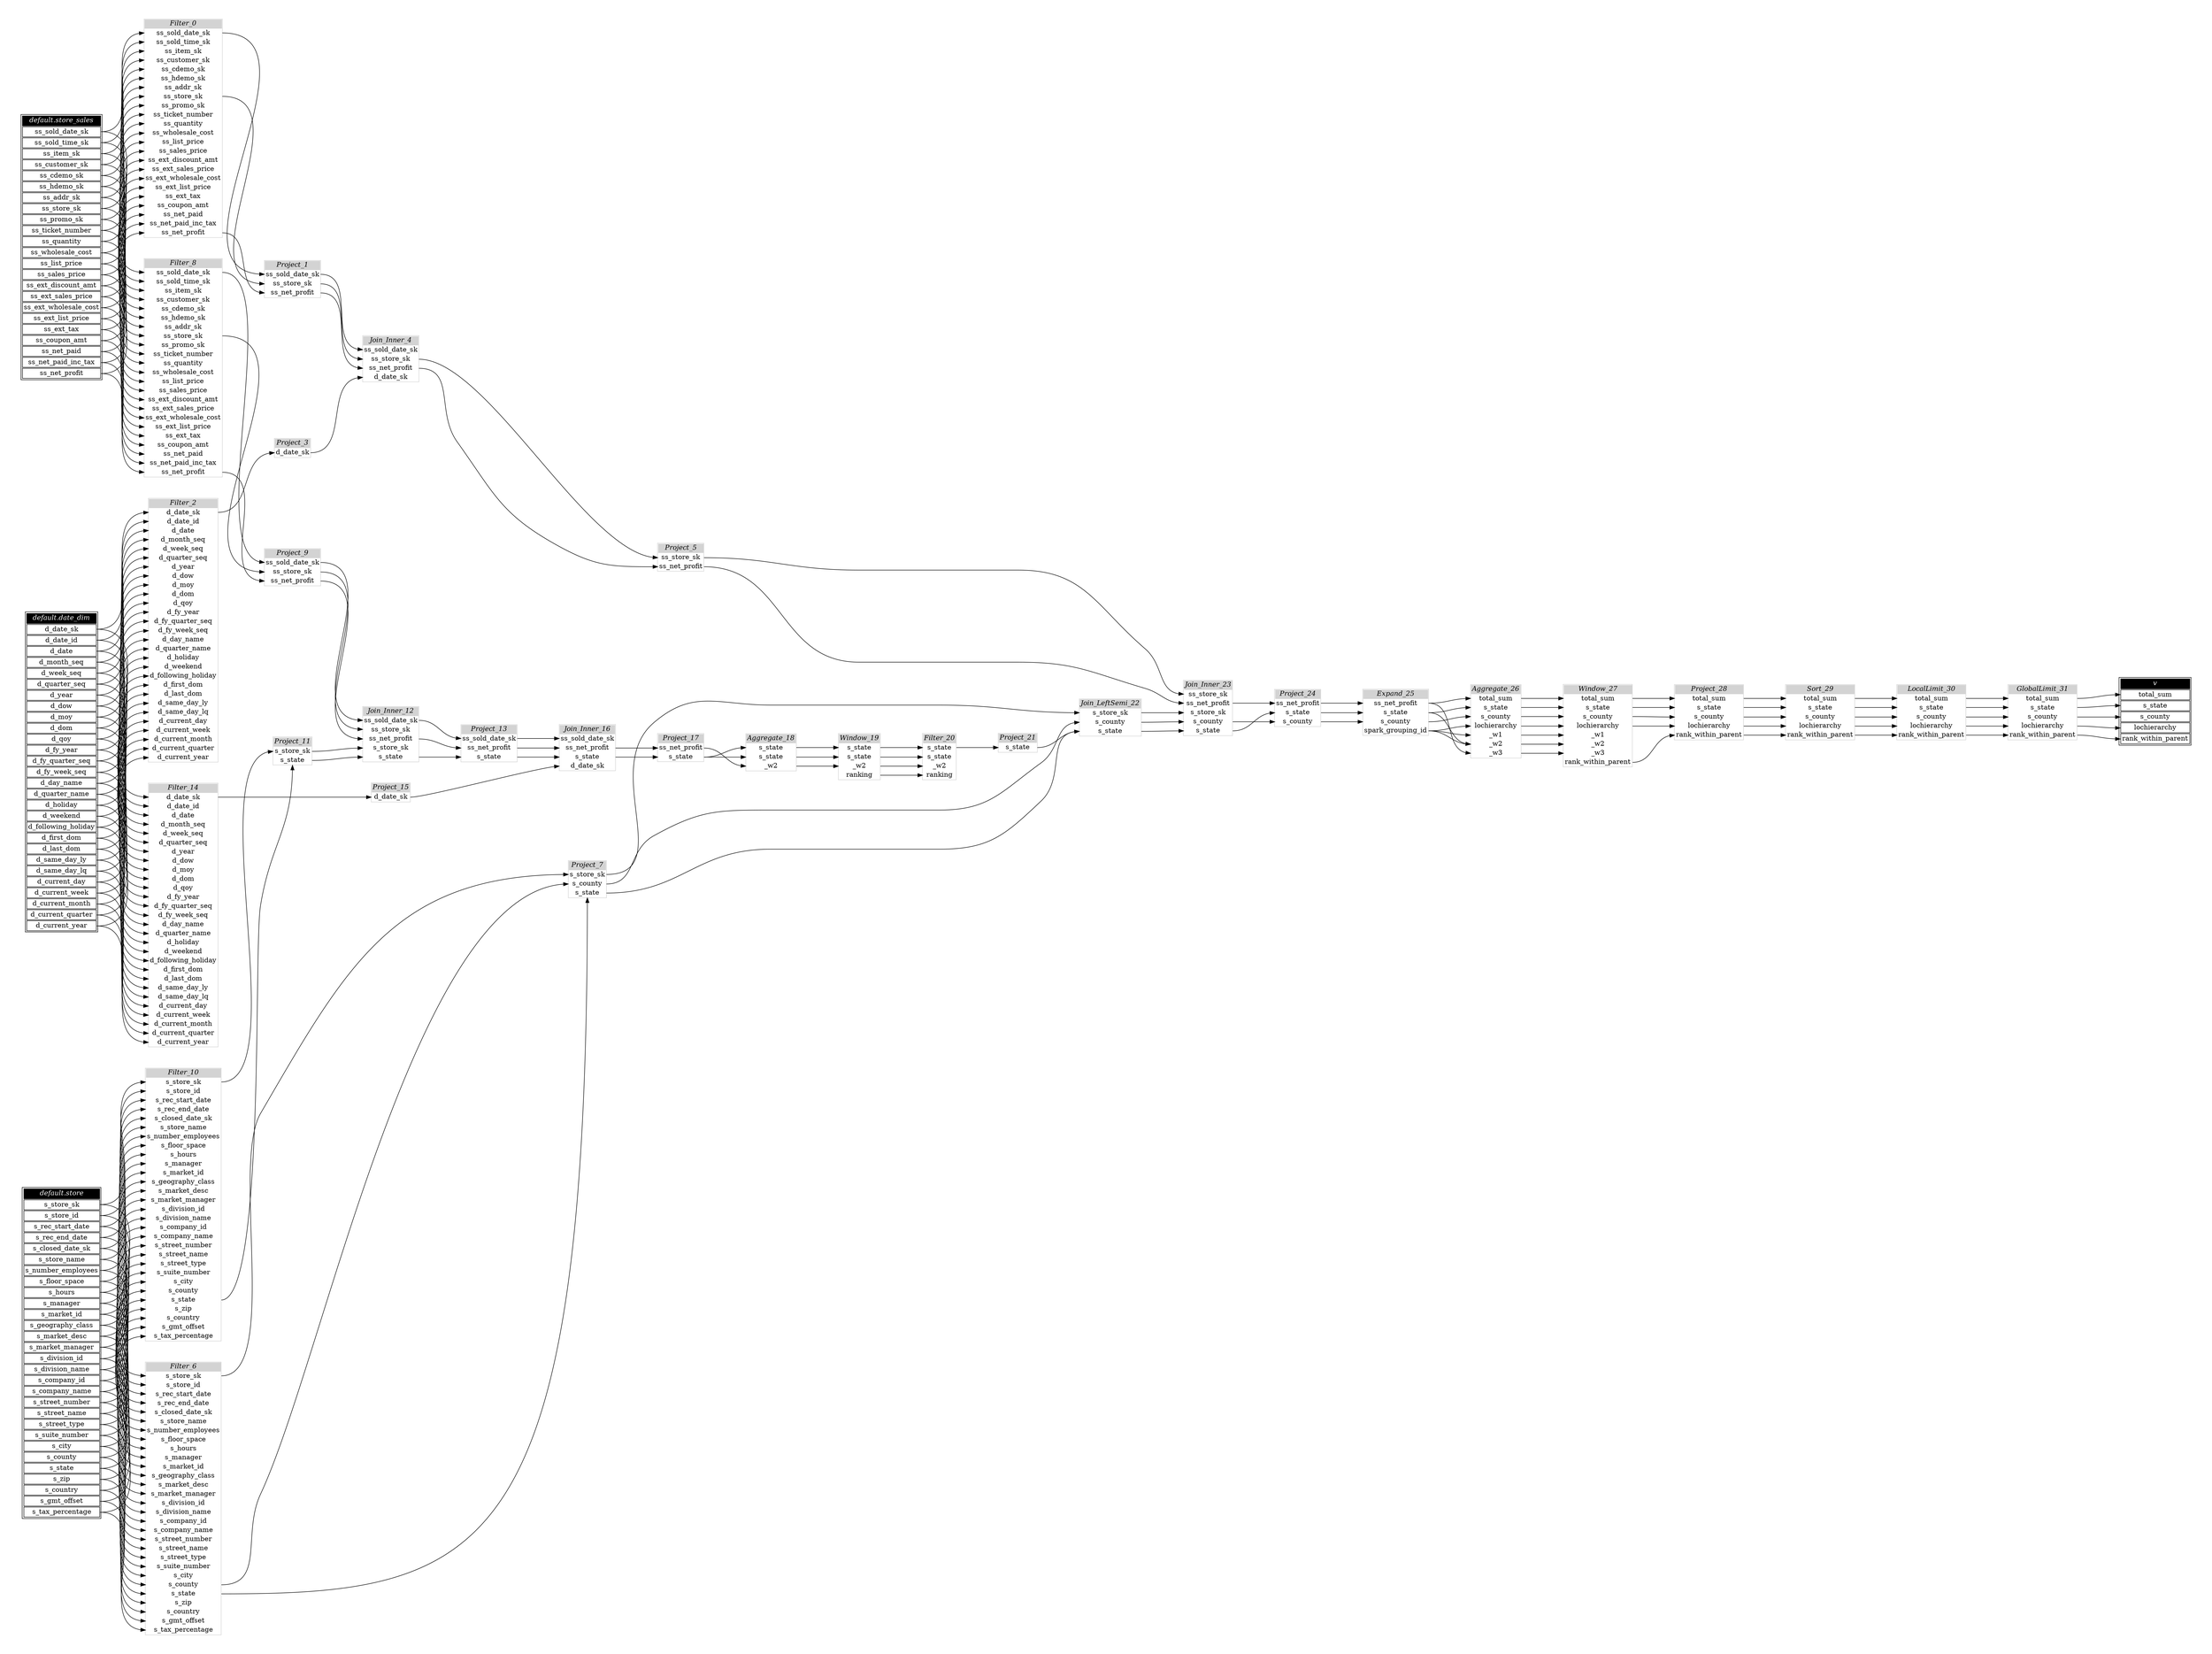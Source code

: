 // Automatically generated by TPCDSFlowTestSuite


digraph {
  graph [pad="0.5" nodesep="0.5" ranksep="1" fontname="Helvetica" rankdir=LR];
  node [shape=plaintext]

  
"Aggregate_18" [label=<
<table color="lightgray" border="1" cellborder="0" cellspacing="0">
  <tr><td bgcolor="lightgray" port="nodeName"><i>Aggregate_18</i></td></tr>
  <tr><td port="0">s_state</td></tr>
<tr><td port="1">s_state</td></tr>
<tr><td port="2">_w2</td></tr>
</table>>];
     

"Aggregate_26" [label=<
<table color="lightgray" border="1" cellborder="0" cellspacing="0">
  <tr><td bgcolor="lightgray" port="nodeName"><i>Aggregate_26</i></td></tr>
  <tr><td port="0">total_sum</td></tr>
<tr><td port="1">s_state</td></tr>
<tr><td port="2">s_county</td></tr>
<tr><td port="3">lochierarchy</td></tr>
<tr><td port="4">_w1</td></tr>
<tr><td port="5">_w2</td></tr>
<tr><td port="6">_w3</td></tr>
</table>>];
     

"Expand_25" [label=<
<table color="lightgray" border="1" cellborder="0" cellspacing="0">
  <tr><td bgcolor="lightgray" port="nodeName"><i>Expand_25</i></td></tr>
  <tr><td port="0">ss_net_profit</td></tr>
<tr><td port="1">s_state</td></tr>
<tr><td port="2">s_county</td></tr>
<tr><td port="3">spark_grouping_id</td></tr>
</table>>];
     

"Filter_0" [label=<
<table color="lightgray" border="1" cellborder="0" cellspacing="0">
  <tr><td bgcolor="lightgray" port="nodeName"><i>Filter_0</i></td></tr>
  <tr><td port="0">ss_sold_date_sk</td></tr>
<tr><td port="1">ss_sold_time_sk</td></tr>
<tr><td port="2">ss_item_sk</td></tr>
<tr><td port="3">ss_customer_sk</td></tr>
<tr><td port="4">ss_cdemo_sk</td></tr>
<tr><td port="5">ss_hdemo_sk</td></tr>
<tr><td port="6">ss_addr_sk</td></tr>
<tr><td port="7">ss_store_sk</td></tr>
<tr><td port="8">ss_promo_sk</td></tr>
<tr><td port="9">ss_ticket_number</td></tr>
<tr><td port="10">ss_quantity</td></tr>
<tr><td port="11">ss_wholesale_cost</td></tr>
<tr><td port="12">ss_list_price</td></tr>
<tr><td port="13">ss_sales_price</td></tr>
<tr><td port="14">ss_ext_discount_amt</td></tr>
<tr><td port="15">ss_ext_sales_price</td></tr>
<tr><td port="16">ss_ext_wholesale_cost</td></tr>
<tr><td port="17">ss_ext_list_price</td></tr>
<tr><td port="18">ss_ext_tax</td></tr>
<tr><td port="19">ss_coupon_amt</td></tr>
<tr><td port="20">ss_net_paid</td></tr>
<tr><td port="21">ss_net_paid_inc_tax</td></tr>
<tr><td port="22">ss_net_profit</td></tr>
</table>>];
     

"Filter_10" [label=<
<table color="lightgray" border="1" cellborder="0" cellspacing="0">
  <tr><td bgcolor="lightgray" port="nodeName"><i>Filter_10</i></td></tr>
  <tr><td port="0">s_store_sk</td></tr>
<tr><td port="1">s_store_id</td></tr>
<tr><td port="2">s_rec_start_date</td></tr>
<tr><td port="3">s_rec_end_date</td></tr>
<tr><td port="4">s_closed_date_sk</td></tr>
<tr><td port="5">s_store_name</td></tr>
<tr><td port="6">s_number_employees</td></tr>
<tr><td port="7">s_floor_space</td></tr>
<tr><td port="8">s_hours</td></tr>
<tr><td port="9">s_manager</td></tr>
<tr><td port="10">s_market_id</td></tr>
<tr><td port="11">s_geography_class</td></tr>
<tr><td port="12">s_market_desc</td></tr>
<tr><td port="13">s_market_manager</td></tr>
<tr><td port="14">s_division_id</td></tr>
<tr><td port="15">s_division_name</td></tr>
<tr><td port="16">s_company_id</td></tr>
<tr><td port="17">s_company_name</td></tr>
<tr><td port="18">s_street_number</td></tr>
<tr><td port="19">s_street_name</td></tr>
<tr><td port="20">s_street_type</td></tr>
<tr><td port="21">s_suite_number</td></tr>
<tr><td port="22">s_city</td></tr>
<tr><td port="23">s_county</td></tr>
<tr><td port="24">s_state</td></tr>
<tr><td port="25">s_zip</td></tr>
<tr><td port="26">s_country</td></tr>
<tr><td port="27">s_gmt_offset</td></tr>
<tr><td port="28">s_tax_percentage</td></tr>
</table>>];
     

"Filter_14" [label=<
<table color="lightgray" border="1" cellborder="0" cellspacing="0">
  <tr><td bgcolor="lightgray" port="nodeName"><i>Filter_14</i></td></tr>
  <tr><td port="0">d_date_sk</td></tr>
<tr><td port="1">d_date_id</td></tr>
<tr><td port="2">d_date</td></tr>
<tr><td port="3">d_month_seq</td></tr>
<tr><td port="4">d_week_seq</td></tr>
<tr><td port="5">d_quarter_seq</td></tr>
<tr><td port="6">d_year</td></tr>
<tr><td port="7">d_dow</td></tr>
<tr><td port="8">d_moy</td></tr>
<tr><td port="9">d_dom</td></tr>
<tr><td port="10">d_qoy</td></tr>
<tr><td port="11">d_fy_year</td></tr>
<tr><td port="12">d_fy_quarter_seq</td></tr>
<tr><td port="13">d_fy_week_seq</td></tr>
<tr><td port="14">d_day_name</td></tr>
<tr><td port="15">d_quarter_name</td></tr>
<tr><td port="16">d_holiday</td></tr>
<tr><td port="17">d_weekend</td></tr>
<tr><td port="18">d_following_holiday</td></tr>
<tr><td port="19">d_first_dom</td></tr>
<tr><td port="20">d_last_dom</td></tr>
<tr><td port="21">d_same_day_ly</td></tr>
<tr><td port="22">d_same_day_lq</td></tr>
<tr><td port="23">d_current_day</td></tr>
<tr><td port="24">d_current_week</td></tr>
<tr><td port="25">d_current_month</td></tr>
<tr><td port="26">d_current_quarter</td></tr>
<tr><td port="27">d_current_year</td></tr>
</table>>];
     

"Filter_2" [label=<
<table color="lightgray" border="1" cellborder="0" cellspacing="0">
  <tr><td bgcolor="lightgray" port="nodeName"><i>Filter_2</i></td></tr>
  <tr><td port="0">d_date_sk</td></tr>
<tr><td port="1">d_date_id</td></tr>
<tr><td port="2">d_date</td></tr>
<tr><td port="3">d_month_seq</td></tr>
<tr><td port="4">d_week_seq</td></tr>
<tr><td port="5">d_quarter_seq</td></tr>
<tr><td port="6">d_year</td></tr>
<tr><td port="7">d_dow</td></tr>
<tr><td port="8">d_moy</td></tr>
<tr><td port="9">d_dom</td></tr>
<tr><td port="10">d_qoy</td></tr>
<tr><td port="11">d_fy_year</td></tr>
<tr><td port="12">d_fy_quarter_seq</td></tr>
<tr><td port="13">d_fy_week_seq</td></tr>
<tr><td port="14">d_day_name</td></tr>
<tr><td port="15">d_quarter_name</td></tr>
<tr><td port="16">d_holiday</td></tr>
<tr><td port="17">d_weekend</td></tr>
<tr><td port="18">d_following_holiday</td></tr>
<tr><td port="19">d_first_dom</td></tr>
<tr><td port="20">d_last_dom</td></tr>
<tr><td port="21">d_same_day_ly</td></tr>
<tr><td port="22">d_same_day_lq</td></tr>
<tr><td port="23">d_current_day</td></tr>
<tr><td port="24">d_current_week</td></tr>
<tr><td port="25">d_current_month</td></tr>
<tr><td port="26">d_current_quarter</td></tr>
<tr><td port="27">d_current_year</td></tr>
</table>>];
     

"Filter_20" [label=<
<table color="lightgray" border="1" cellborder="0" cellspacing="0">
  <tr><td bgcolor="lightgray" port="nodeName"><i>Filter_20</i></td></tr>
  <tr><td port="0">s_state</td></tr>
<tr><td port="1">s_state</td></tr>
<tr><td port="2">_w2</td></tr>
<tr><td port="3">ranking</td></tr>
</table>>];
     

"Filter_6" [label=<
<table color="lightgray" border="1" cellborder="0" cellspacing="0">
  <tr><td bgcolor="lightgray" port="nodeName"><i>Filter_6</i></td></tr>
  <tr><td port="0">s_store_sk</td></tr>
<tr><td port="1">s_store_id</td></tr>
<tr><td port="2">s_rec_start_date</td></tr>
<tr><td port="3">s_rec_end_date</td></tr>
<tr><td port="4">s_closed_date_sk</td></tr>
<tr><td port="5">s_store_name</td></tr>
<tr><td port="6">s_number_employees</td></tr>
<tr><td port="7">s_floor_space</td></tr>
<tr><td port="8">s_hours</td></tr>
<tr><td port="9">s_manager</td></tr>
<tr><td port="10">s_market_id</td></tr>
<tr><td port="11">s_geography_class</td></tr>
<tr><td port="12">s_market_desc</td></tr>
<tr><td port="13">s_market_manager</td></tr>
<tr><td port="14">s_division_id</td></tr>
<tr><td port="15">s_division_name</td></tr>
<tr><td port="16">s_company_id</td></tr>
<tr><td port="17">s_company_name</td></tr>
<tr><td port="18">s_street_number</td></tr>
<tr><td port="19">s_street_name</td></tr>
<tr><td port="20">s_street_type</td></tr>
<tr><td port="21">s_suite_number</td></tr>
<tr><td port="22">s_city</td></tr>
<tr><td port="23">s_county</td></tr>
<tr><td port="24">s_state</td></tr>
<tr><td port="25">s_zip</td></tr>
<tr><td port="26">s_country</td></tr>
<tr><td port="27">s_gmt_offset</td></tr>
<tr><td port="28">s_tax_percentage</td></tr>
</table>>];
     

"Filter_8" [label=<
<table color="lightgray" border="1" cellborder="0" cellspacing="0">
  <tr><td bgcolor="lightgray" port="nodeName"><i>Filter_8</i></td></tr>
  <tr><td port="0">ss_sold_date_sk</td></tr>
<tr><td port="1">ss_sold_time_sk</td></tr>
<tr><td port="2">ss_item_sk</td></tr>
<tr><td port="3">ss_customer_sk</td></tr>
<tr><td port="4">ss_cdemo_sk</td></tr>
<tr><td port="5">ss_hdemo_sk</td></tr>
<tr><td port="6">ss_addr_sk</td></tr>
<tr><td port="7">ss_store_sk</td></tr>
<tr><td port="8">ss_promo_sk</td></tr>
<tr><td port="9">ss_ticket_number</td></tr>
<tr><td port="10">ss_quantity</td></tr>
<tr><td port="11">ss_wholesale_cost</td></tr>
<tr><td port="12">ss_list_price</td></tr>
<tr><td port="13">ss_sales_price</td></tr>
<tr><td port="14">ss_ext_discount_amt</td></tr>
<tr><td port="15">ss_ext_sales_price</td></tr>
<tr><td port="16">ss_ext_wholesale_cost</td></tr>
<tr><td port="17">ss_ext_list_price</td></tr>
<tr><td port="18">ss_ext_tax</td></tr>
<tr><td port="19">ss_coupon_amt</td></tr>
<tr><td port="20">ss_net_paid</td></tr>
<tr><td port="21">ss_net_paid_inc_tax</td></tr>
<tr><td port="22">ss_net_profit</td></tr>
</table>>];
     

"GlobalLimit_31" [label=<
<table color="lightgray" border="1" cellborder="0" cellspacing="0">
  <tr><td bgcolor="lightgray" port="nodeName"><i>GlobalLimit_31</i></td></tr>
  <tr><td port="0">total_sum</td></tr>
<tr><td port="1">s_state</td></tr>
<tr><td port="2">s_county</td></tr>
<tr><td port="3">lochierarchy</td></tr>
<tr><td port="4">rank_within_parent</td></tr>
</table>>];
     

"Join_Inner_12" [label=<
<table color="lightgray" border="1" cellborder="0" cellspacing="0">
  <tr><td bgcolor="lightgray" port="nodeName"><i>Join_Inner_12</i></td></tr>
  <tr><td port="0">ss_sold_date_sk</td></tr>
<tr><td port="1">ss_store_sk</td></tr>
<tr><td port="2">ss_net_profit</td></tr>
<tr><td port="3">s_store_sk</td></tr>
<tr><td port="4">s_state</td></tr>
</table>>];
     

"Join_Inner_16" [label=<
<table color="lightgray" border="1" cellborder="0" cellspacing="0">
  <tr><td bgcolor="lightgray" port="nodeName"><i>Join_Inner_16</i></td></tr>
  <tr><td port="0">ss_sold_date_sk</td></tr>
<tr><td port="1">ss_net_profit</td></tr>
<tr><td port="2">s_state</td></tr>
<tr><td port="3">d_date_sk</td></tr>
</table>>];
     

"Join_Inner_23" [label=<
<table color="lightgray" border="1" cellborder="0" cellspacing="0">
  <tr><td bgcolor="lightgray" port="nodeName"><i>Join_Inner_23</i></td></tr>
  <tr><td port="0">ss_store_sk</td></tr>
<tr><td port="1">ss_net_profit</td></tr>
<tr><td port="2">s_store_sk</td></tr>
<tr><td port="3">s_county</td></tr>
<tr><td port="4">s_state</td></tr>
</table>>];
     

"Join_Inner_4" [label=<
<table color="lightgray" border="1" cellborder="0" cellspacing="0">
  <tr><td bgcolor="lightgray" port="nodeName"><i>Join_Inner_4</i></td></tr>
  <tr><td port="0">ss_sold_date_sk</td></tr>
<tr><td port="1">ss_store_sk</td></tr>
<tr><td port="2">ss_net_profit</td></tr>
<tr><td port="3">d_date_sk</td></tr>
</table>>];
     

"Join_LeftSemi_22" [label=<
<table color="lightgray" border="1" cellborder="0" cellspacing="0">
  <tr><td bgcolor="lightgray" port="nodeName"><i>Join_LeftSemi_22</i></td></tr>
  <tr><td port="0">s_store_sk</td></tr>
<tr><td port="1">s_county</td></tr>
<tr><td port="2">s_state</td></tr>
</table>>];
     

"LocalLimit_30" [label=<
<table color="lightgray" border="1" cellborder="0" cellspacing="0">
  <tr><td bgcolor="lightgray" port="nodeName"><i>LocalLimit_30</i></td></tr>
  <tr><td port="0">total_sum</td></tr>
<tr><td port="1">s_state</td></tr>
<tr><td port="2">s_county</td></tr>
<tr><td port="3">lochierarchy</td></tr>
<tr><td port="4">rank_within_parent</td></tr>
</table>>];
     

"Project_1" [label=<
<table color="lightgray" border="1" cellborder="0" cellspacing="0">
  <tr><td bgcolor="lightgray" port="nodeName"><i>Project_1</i></td></tr>
  <tr><td port="0">ss_sold_date_sk</td></tr>
<tr><td port="1">ss_store_sk</td></tr>
<tr><td port="2">ss_net_profit</td></tr>
</table>>];
     

"Project_11" [label=<
<table color="lightgray" border="1" cellborder="0" cellspacing="0">
  <tr><td bgcolor="lightgray" port="nodeName"><i>Project_11</i></td></tr>
  <tr><td port="0">s_store_sk</td></tr>
<tr><td port="1">s_state</td></tr>
</table>>];
     

"Project_13" [label=<
<table color="lightgray" border="1" cellborder="0" cellspacing="0">
  <tr><td bgcolor="lightgray" port="nodeName"><i>Project_13</i></td></tr>
  <tr><td port="0">ss_sold_date_sk</td></tr>
<tr><td port="1">ss_net_profit</td></tr>
<tr><td port="2">s_state</td></tr>
</table>>];
     

"Project_15" [label=<
<table color="lightgray" border="1" cellborder="0" cellspacing="0">
  <tr><td bgcolor="lightgray" port="nodeName"><i>Project_15</i></td></tr>
  <tr><td port="0">d_date_sk</td></tr>
</table>>];
     

"Project_17" [label=<
<table color="lightgray" border="1" cellborder="0" cellspacing="0">
  <tr><td bgcolor="lightgray" port="nodeName"><i>Project_17</i></td></tr>
  <tr><td port="0">ss_net_profit</td></tr>
<tr><td port="1">s_state</td></tr>
</table>>];
     

"Project_21" [label=<
<table color="lightgray" border="1" cellborder="0" cellspacing="0">
  <tr><td bgcolor="lightgray" port="nodeName"><i>Project_21</i></td></tr>
  <tr><td port="0">s_state</td></tr>
</table>>];
     

"Project_24" [label=<
<table color="lightgray" border="1" cellborder="0" cellspacing="0">
  <tr><td bgcolor="lightgray" port="nodeName"><i>Project_24</i></td></tr>
  <tr><td port="0">ss_net_profit</td></tr>
<tr><td port="1">s_state</td></tr>
<tr><td port="2">s_county</td></tr>
</table>>];
     

"Project_28" [label=<
<table color="lightgray" border="1" cellborder="0" cellspacing="0">
  <tr><td bgcolor="lightgray" port="nodeName"><i>Project_28</i></td></tr>
  <tr><td port="0">total_sum</td></tr>
<tr><td port="1">s_state</td></tr>
<tr><td port="2">s_county</td></tr>
<tr><td port="3">lochierarchy</td></tr>
<tr><td port="4">rank_within_parent</td></tr>
</table>>];
     

"Project_3" [label=<
<table color="lightgray" border="1" cellborder="0" cellspacing="0">
  <tr><td bgcolor="lightgray" port="nodeName"><i>Project_3</i></td></tr>
  <tr><td port="0">d_date_sk</td></tr>
</table>>];
     

"Project_5" [label=<
<table color="lightgray" border="1" cellborder="0" cellspacing="0">
  <tr><td bgcolor="lightgray" port="nodeName"><i>Project_5</i></td></tr>
  <tr><td port="0">ss_store_sk</td></tr>
<tr><td port="1">ss_net_profit</td></tr>
</table>>];
     

"Project_7" [label=<
<table color="lightgray" border="1" cellborder="0" cellspacing="0">
  <tr><td bgcolor="lightgray" port="nodeName"><i>Project_7</i></td></tr>
  <tr><td port="0">s_store_sk</td></tr>
<tr><td port="1">s_county</td></tr>
<tr><td port="2">s_state</td></tr>
</table>>];
     

"Project_9" [label=<
<table color="lightgray" border="1" cellborder="0" cellspacing="0">
  <tr><td bgcolor="lightgray" port="nodeName"><i>Project_9</i></td></tr>
  <tr><td port="0">ss_sold_date_sk</td></tr>
<tr><td port="1">ss_store_sk</td></tr>
<tr><td port="2">ss_net_profit</td></tr>
</table>>];
     

"Sort_29" [label=<
<table color="lightgray" border="1" cellborder="0" cellspacing="0">
  <tr><td bgcolor="lightgray" port="nodeName"><i>Sort_29</i></td></tr>
  <tr><td port="0">total_sum</td></tr>
<tr><td port="1">s_state</td></tr>
<tr><td port="2">s_county</td></tr>
<tr><td port="3">lochierarchy</td></tr>
<tr><td port="4">rank_within_parent</td></tr>
</table>>];
     

"Window_19" [label=<
<table color="lightgray" border="1" cellborder="0" cellspacing="0">
  <tr><td bgcolor="lightgray" port="nodeName"><i>Window_19</i></td></tr>
  <tr><td port="0">s_state</td></tr>
<tr><td port="1">s_state</td></tr>
<tr><td port="2">_w2</td></tr>
<tr><td port="3">ranking</td></tr>
</table>>];
     

"Window_27" [label=<
<table color="lightgray" border="1" cellborder="0" cellspacing="0">
  <tr><td bgcolor="lightgray" port="nodeName"><i>Window_27</i></td></tr>
  <tr><td port="0">total_sum</td></tr>
<tr><td port="1">s_state</td></tr>
<tr><td port="2">s_county</td></tr>
<tr><td port="3">lochierarchy</td></tr>
<tr><td port="4">_w1</td></tr>
<tr><td port="5">_w2</td></tr>
<tr><td port="6">_w3</td></tr>
<tr><td port="7">rank_within_parent</td></tr>
</table>>];
     

"default.date_dim" [color="black" label=<
<table>
  <tr><td bgcolor="black" port="nodeName"><i><font color="white">default.date_dim</font></i></td></tr>
  <tr><td port="0">d_date_sk</td></tr>
<tr><td port="1">d_date_id</td></tr>
<tr><td port="2">d_date</td></tr>
<tr><td port="3">d_month_seq</td></tr>
<tr><td port="4">d_week_seq</td></tr>
<tr><td port="5">d_quarter_seq</td></tr>
<tr><td port="6">d_year</td></tr>
<tr><td port="7">d_dow</td></tr>
<tr><td port="8">d_moy</td></tr>
<tr><td port="9">d_dom</td></tr>
<tr><td port="10">d_qoy</td></tr>
<tr><td port="11">d_fy_year</td></tr>
<tr><td port="12">d_fy_quarter_seq</td></tr>
<tr><td port="13">d_fy_week_seq</td></tr>
<tr><td port="14">d_day_name</td></tr>
<tr><td port="15">d_quarter_name</td></tr>
<tr><td port="16">d_holiday</td></tr>
<tr><td port="17">d_weekend</td></tr>
<tr><td port="18">d_following_holiday</td></tr>
<tr><td port="19">d_first_dom</td></tr>
<tr><td port="20">d_last_dom</td></tr>
<tr><td port="21">d_same_day_ly</td></tr>
<tr><td port="22">d_same_day_lq</td></tr>
<tr><td port="23">d_current_day</td></tr>
<tr><td port="24">d_current_week</td></tr>
<tr><td port="25">d_current_month</td></tr>
<tr><td port="26">d_current_quarter</td></tr>
<tr><td port="27">d_current_year</td></tr>
</table>>];
     

"default.store" [color="black" label=<
<table>
  <tr><td bgcolor="black" port="nodeName"><i><font color="white">default.store</font></i></td></tr>
  <tr><td port="0">s_store_sk</td></tr>
<tr><td port="1">s_store_id</td></tr>
<tr><td port="2">s_rec_start_date</td></tr>
<tr><td port="3">s_rec_end_date</td></tr>
<tr><td port="4">s_closed_date_sk</td></tr>
<tr><td port="5">s_store_name</td></tr>
<tr><td port="6">s_number_employees</td></tr>
<tr><td port="7">s_floor_space</td></tr>
<tr><td port="8">s_hours</td></tr>
<tr><td port="9">s_manager</td></tr>
<tr><td port="10">s_market_id</td></tr>
<tr><td port="11">s_geography_class</td></tr>
<tr><td port="12">s_market_desc</td></tr>
<tr><td port="13">s_market_manager</td></tr>
<tr><td port="14">s_division_id</td></tr>
<tr><td port="15">s_division_name</td></tr>
<tr><td port="16">s_company_id</td></tr>
<tr><td port="17">s_company_name</td></tr>
<tr><td port="18">s_street_number</td></tr>
<tr><td port="19">s_street_name</td></tr>
<tr><td port="20">s_street_type</td></tr>
<tr><td port="21">s_suite_number</td></tr>
<tr><td port="22">s_city</td></tr>
<tr><td port="23">s_county</td></tr>
<tr><td port="24">s_state</td></tr>
<tr><td port="25">s_zip</td></tr>
<tr><td port="26">s_country</td></tr>
<tr><td port="27">s_gmt_offset</td></tr>
<tr><td port="28">s_tax_percentage</td></tr>
</table>>];
     

"default.store_sales" [color="black" label=<
<table>
  <tr><td bgcolor="black" port="nodeName"><i><font color="white">default.store_sales</font></i></td></tr>
  <tr><td port="0">ss_sold_date_sk</td></tr>
<tr><td port="1">ss_sold_time_sk</td></tr>
<tr><td port="2">ss_item_sk</td></tr>
<tr><td port="3">ss_customer_sk</td></tr>
<tr><td port="4">ss_cdemo_sk</td></tr>
<tr><td port="5">ss_hdemo_sk</td></tr>
<tr><td port="6">ss_addr_sk</td></tr>
<tr><td port="7">ss_store_sk</td></tr>
<tr><td port="8">ss_promo_sk</td></tr>
<tr><td port="9">ss_ticket_number</td></tr>
<tr><td port="10">ss_quantity</td></tr>
<tr><td port="11">ss_wholesale_cost</td></tr>
<tr><td port="12">ss_list_price</td></tr>
<tr><td port="13">ss_sales_price</td></tr>
<tr><td port="14">ss_ext_discount_amt</td></tr>
<tr><td port="15">ss_ext_sales_price</td></tr>
<tr><td port="16">ss_ext_wholesale_cost</td></tr>
<tr><td port="17">ss_ext_list_price</td></tr>
<tr><td port="18">ss_ext_tax</td></tr>
<tr><td port="19">ss_coupon_amt</td></tr>
<tr><td port="20">ss_net_paid</td></tr>
<tr><td port="21">ss_net_paid_inc_tax</td></tr>
<tr><td port="22">ss_net_profit</td></tr>
</table>>];
     

"v" [color="black" label=<
<table>
  <tr><td bgcolor="black" port="nodeName"><i><font color="white">v</font></i></td></tr>
  <tr><td port="0">total_sum</td></tr>
<tr><td port="1">s_state</td></tr>
<tr><td port="2">s_county</td></tr>
<tr><td port="3">lochierarchy</td></tr>
<tr><td port="4">rank_within_parent</td></tr>
</table>>];
     
  "Aggregate_18":0 -> "Window_19":0;
"Aggregate_18":1 -> "Window_19":1;
"Aggregate_18":2 -> "Window_19":2;
"Aggregate_26":0 -> "Window_27":0;
"Aggregate_26":1 -> "Window_27":1;
"Aggregate_26":2 -> "Window_27":2;
"Aggregate_26":3 -> "Window_27":3;
"Aggregate_26":4 -> "Window_27":4;
"Aggregate_26":5 -> "Window_27":5;
"Aggregate_26":6 -> "Window_27":6;
"Expand_25":0 -> "Aggregate_26":0;
"Expand_25":0 -> "Aggregate_26":6;
"Expand_25":1 -> "Aggregate_26":1;
"Expand_25":1 -> "Aggregate_26":5;
"Expand_25":2 -> "Aggregate_26":2;
"Expand_25":3 -> "Aggregate_26":3;
"Expand_25":3 -> "Aggregate_26":4;
"Expand_25":3 -> "Aggregate_26":5;
"Filter_0":0 -> "Project_1":0;
"Filter_0":22 -> "Project_1":2;
"Filter_0":7 -> "Project_1":1;
"Filter_10":0 -> "Project_11":0;
"Filter_10":24 -> "Project_11":1;
"Filter_14":0 -> "Project_15":0;
"Filter_2":0 -> "Project_3":0;
"Filter_20":0 -> "Project_21":0;
"Filter_6":0 -> "Project_7":0;
"Filter_6":23 -> "Project_7":1;
"Filter_6":24 -> "Project_7":2;
"Filter_8":0 -> "Project_9":0;
"Filter_8":22 -> "Project_9":2;
"Filter_8":7 -> "Project_9":1;
"GlobalLimit_31":0 -> "v":0;
"GlobalLimit_31":1 -> "v":1;
"GlobalLimit_31":2 -> "v":2;
"GlobalLimit_31":3 -> "v":3;
"GlobalLimit_31":4 -> "v":4;
"Join_Inner_12":0 -> "Project_13":0;
"Join_Inner_12":2 -> "Project_13":1;
"Join_Inner_12":4 -> "Project_13":2;
"Join_Inner_16":1 -> "Project_17":0;
"Join_Inner_16":2 -> "Project_17":1;
"Join_Inner_23":1 -> "Project_24":0;
"Join_Inner_23":3 -> "Project_24":2;
"Join_Inner_23":4 -> "Project_24":1;
"Join_Inner_4":1 -> "Project_5":0;
"Join_Inner_4":2 -> "Project_5":1;
"Join_LeftSemi_22":0 -> "Join_Inner_23":2;
"Join_LeftSemi_22":1 -> "Join_Inner_23":3;
"Join_LeftSemi_22":2 -> "Join_Inner_23":4;
"LocalLimit_30":0 -> "GlobalLimit_31":0;
"LocalLimit_30":1 -> "GlobalLimit_31":1;
"LocalLimit_30":2 -> "GlobalLimit_31":2;
"LocalLimit_30":3 -> "GlobalLimit_31":3;
"LocalLimit_30":4 -> "GlobalLimit_31":4;
"Project_1":0 -> "Join_Inner_4":0;
"Project_1":1 -> "Join_Inner_4":1;
"Project_1":2 -> "Join_Inner_4":2;
"Project_11":0 -> "Join_Inner_12":3;
"Project_11":1 -> "Join_Inner_12":4;
"Project_13":0 -> "Join_Inner_16":0;
"Project_13":1 -> "Join_Inner_16":1;
"Project_13":2 -> "Join_Inner_16":2;
"Project_15":0 -> "Join_Inner_16":3;
"Project_17":0 -> "Aggregate_18":2;
"Project_17":1 -> "Aggregate_18":0;
"Project_17":1 -> "Aggregate_18":1;
"Project_21":0 -> "Join_LeftSemi_22":2;
"Project_24":0 -> "Expand_25":0;
"Project_24":1 -> "Expand_25":1;
"Project_24":2 -> "Expand_25":2;
"Project_28":0 -> "Sort_29":0;
"Project_28":1 -> "Sort_29":1;
"Project_28":2 -> "Sort_29":2;
"Project_28":3 -> "Sort_29":3;
"Project_28":4 -> "Sort_29":4;
"Project_3":0 -> "Join_Inner_4":3;
"Project_5":0 -> "Join_Inner_23":0;
"Project_5":1 -> "Join_Inner_23":1;
"Project_7":0 -> "Join_LeftSemi_22":0;
"Project_7":1 -> "Join_LeftSemi_22":1;
"Project_7":2 -> "Join_LeftSemi_22":2;
"Project_9":0 -> "Join_Inner_12":0;
"Project_9":1 -> "Join_Inner_12":1;
"Project_9":2 -> "Join_Inner_12":2;
"Sort_29":0 -> "LocalLimit_30":0;
"Sort_29":1 -> "LocalLimit_30":1;
"Sort_29":2 -> "LocalLimit_30":2;
"Sort_29":3 -> "LocalLimit_30":3;
"Sort_29":4 -> "LocalLimit_30":4;
"Window_19":0 -> "Filter_20":0;
"Window_19":1 -> "Filter_20":1;
"Window_19":2 -> "Filter_20":2;
"Window_19":3 -> "Filter_20":3;
"Window_27":0 -> "Project_28":0;
"Window_27":1 -> "Project_28":1;
"Window_27":2 -> "Project_28":2;
"Window_27":3 -> "Project_28":3;
"Window_27":7 -> "Project_28":4;
"default.date_dim":0 -> "Filter_14":0;
"default.date_dim":0 -> "Filter_2":0;
"default.date_dim":1 -> "Filter_14":1;
"default.date_dim":1 -> "Filter_2":1;
"default.date_dim":10 -> "Filter_14":10;
"default.date_dim":10 -> "Filter_2":10;
"default.date_dim":11 -> "Filter_14":11;
"default.date_dim":11 -> "Filter_2":11;
"default.date_dim":12 -> "Filter_14":12;
"default.date_dim":12 -> "Filter_2":12;
"default.date_dim":13 -> "Filter_14":13;
"default.date_dim":13 -> "Filter_2":13;
"default.date_dim":14 -> "Filter_14":14;
"default.date_dim":14 -> "Filter_2":14;
"default.date_dim":15 -> "Filter_14":15;
"default.date_dim":15 -> "Filter_2":15;
"default.date_dim":16 -> "Filter_14":16;
"default.date_dim":16 -> "Filter_2":16;
"default.date_dim":17 -> "Filter_14":17;
"default.date_dim":17 -> "Filter_2":17;
"default.date_dim":18 -> "Filter_14":18;
"default.date_dim":18 -> "Filter_2":18;
"default.date_dim":19 -> "Filter_14":19;
"default.date_dim":19 -> "Filter_2":19;
"default.date_dim":2 -> "Filter_14":2;
"default.date_dim":2 -> "Filter_2":2;
"default.date_dim":20 -> "Filter_14":20;
"default.date_dim":20 -> "Filter_2":20;
"default.date_dim":21 -> "Filter_14":21;
"default.date_dim":21 -> "Filter_2":21;
"default.date_dim":22 -> "Filter_14":22;
"default.date_dim":22 -> "Filter_2":22;
"default.date_dim":23 -> "Filter_14":23;
"default.date_dim":23 -> "Filter_2":23;
"default.date_dim":24 -> "Filter_14":24;
"default.date_dim":24 -> "Filter_2":24;
"default.date_dim":25 -> "Filter_14":25;
"default.date_dim":25 -> "Filter_2":25;
"default.date_dim":26 -> "Filter_14":26;
"default.date_dim":26 -> "Filter_2":26;
"default.date_dim":27 -> "Filter_14":27;
"default.date_dim":27 -> "Filter_2":27;
"default.date_dim":3 -> "Filter_14":3;
"default.date_dim":3 -> "Filter_2":3;
"default.date_dim":4 -> "Filter_14":4;
"default.date_dim":4 -> "Filter_2":4;
"default.date_dim":5 -> "Filter_14":5;
"default.date_dim":5 -> "Filter_2":5;
"default.date_dim":6 -> "Filter_14":6;
"default.date_dim":6 -> "Filter_2":6;
"default.date_dim":7 -> "Filter_14":7;
"default.date_dim":7 -> "Filter_2":7;
"default.date_dim":8 -> "Filter_14":8;
"default.date_dim":8 -> "Filter_2":8;
"default.date_dim":9 -> "Filter_14":9;
"default.date_dim":9 -> "Filter_2":9;
"default.store":0 -> "Filter_10":0;
"default.store":0 -> "Filter_6":0;
"default.store":1 -> "Filter_10":1;
"default.store":1 -> "Filter_6":1;
"default.store":10 -> "Filter_10":10;
"default.store":10 -> "Filter_6":10;
"default.store":11 -> "Filter_10":11;
"default.store":11 -> "Filter_6":11;
"default.store":12 -> "Filter_10":12;
"default.store":12 -> "Filter_6":12;
"default.store":13 -> "Filter_10":13;
"default.store":13 -> "Filter_6":13;
"default.store":14 -> "Filter_10":14;
"default.store":14 -> "Filter_6":14;
"default.store":15 -> "Filter_10":15;
"default.store":15 -> "Filter_6":15;
"default.store":16 -> "Filter_10":16;
"default.store":16 -> "Filter_6":16;
"default.store":17 -> "Filter_10":17;
"default.store":17 -> "Filter_6":17;
"default.store":18 -> "Filter_10":18;
"default.store":18 -> "Filter_6":18;
"default.store":19 -> "Filter_10":19;
"default.store":19 -> "Filter_6":19;
"default.store":2 -> "Filter_10":2;
"default.store":2 -> "Filter_6":2;
"default.store":20 -> "Filter_10":20;
"default.store":20 -> "Filter_6":20;
"default.store":21 -> "Filter_10":21;
"default.store":21 -> "Filter_6":21;
"default.store":22 -> "Filter_10":22;
"default.store":22 -> "Filter_6":22;
"default.store":23 -> "Filter_10":23;
"default.store":23 -> "Filter_6":23;
"default.store":24 -> "Filter_10":24;
"default.store":24 -> "Filter_6":24;
"default.store":25 -> "Filter_10":25;
"default.store":25 -> "Filter_6":25;
"default.store":26 -> "Filter_10":26;
"default.store":26 -> "Filter_6":26;
"default.store":27 -> "Filter_10":27;
"default.store":27 -> "Filter_6":27;
"default.store":28 -> "Filter_10":28;
"default.store":28 -> "Filter_6":28;
"default.store":3 -> "Filter_10":3;
"default.store":3 -> "Filter_6":3;
"default.store":4 -> "Filter_10":4;
"default.store":4 -> "Filter_6":4;
"default.store":5 -> "Filter_10":5;
"default.store":5 -> "Filter_6":5;
"default.store":6 -> "Filter_10":6;
"default.store":6 -> "Filter_6":6;
"default.store":7 -> "Filter_10":7;
"default.store":7 -> "Filter_6":7;
"default.store":8 -> "Filter_10":8;
"default.store":8 -> "Filter_6":8;
"default.store":9 -> "Filter_10":9;
"default.store":9 -> "Filter_6":9;
"default.store_sales":0 -> "Filter_0":0;
"default.store_sales":0 -> "Filter_8":0;
"default.store_sales":1 -> "Filter_0":1;
"default.store_sales":1 -> "Filter_8":1;
"default.store_sales":10 -> "Filter_0":10;
"default.store_sales":10 -> "Filter_8":10;
"default.store_sales":11 -> "Filter_0":11;
"default.store_sales":11 -> "Filter_8":11;
"default.store_sales":12 -> "Filter_0":12;
"default.store_sales":12 -> "Filter_8":12;
"default.store_sales":13 -> "Filter_0":13;
"default.store_sales":13 -> "Filter_8":13;
"default.store_sales":14 -> "Filter_0":14;
"default.store_sales":14 -> "Filter_8":14;
"default.store_sales":15 -> "Filter_0":15;
"default.store_sales":15 -> "Filter_8":15;
"default.store_sales":16 -> "Filter_0":16;
"default.store_sales":16 -> "Filter_8":16;
"default.store_sales":17 -> "Filter_0":17;
"default.store_sales":17 -> "Filter_8":17;
"default.store_sales":18 -> "Filter_0":18;
"default.store_sales":18 -> "Filter_8":18;
"default.store_sales":19 -> "Filter_0":19;
"default.store_sales":19 -> "Filter_8":19;
"default.store_sales":2 -> "Filter_0":2;
"default.store_sales":2 -> "Filter_8":2;
"default.store_sales":20 -> "Filter_0":20;
"default.store_sales":20 -> "Filter_8":20;
"default.store_sales":21 -> "Filter_0":21;
"default.store_sales":21 -> "Filter_8":21;
"default.store_sales":22 -> "Filter_0":22;
"default.store_sales":22 -> "Filter_8":22;
"default.store_sales":3 -> "Filter_0":3;
"default.store_sales":3 -> "Filter_8":3;
"default.store_sales":4 -> "Filter_0":4;
"default.store_sales":4 -> "Filter_8":4;
"default.store_sales":5 -> "Filter_0":5;
"default.store_sales":5 -> "Filter_8":5;
"default.store_sales":6 -> "Filter_0":6;
"default.store_sales":6 -> "Filter_8":6;
"default.store_sales":7 -> "Filter_0":7;
"default.store_sales":7 -> "Filter_8":7;
"default.store_sales":8 -> "Filter_0":8;
"default.store_sales":8 -> "Filter_8":8;
"default.store_sales":9 -> "Filter_0":9;
"default.store_sales":9 -> "Filter_8":9;
}
       